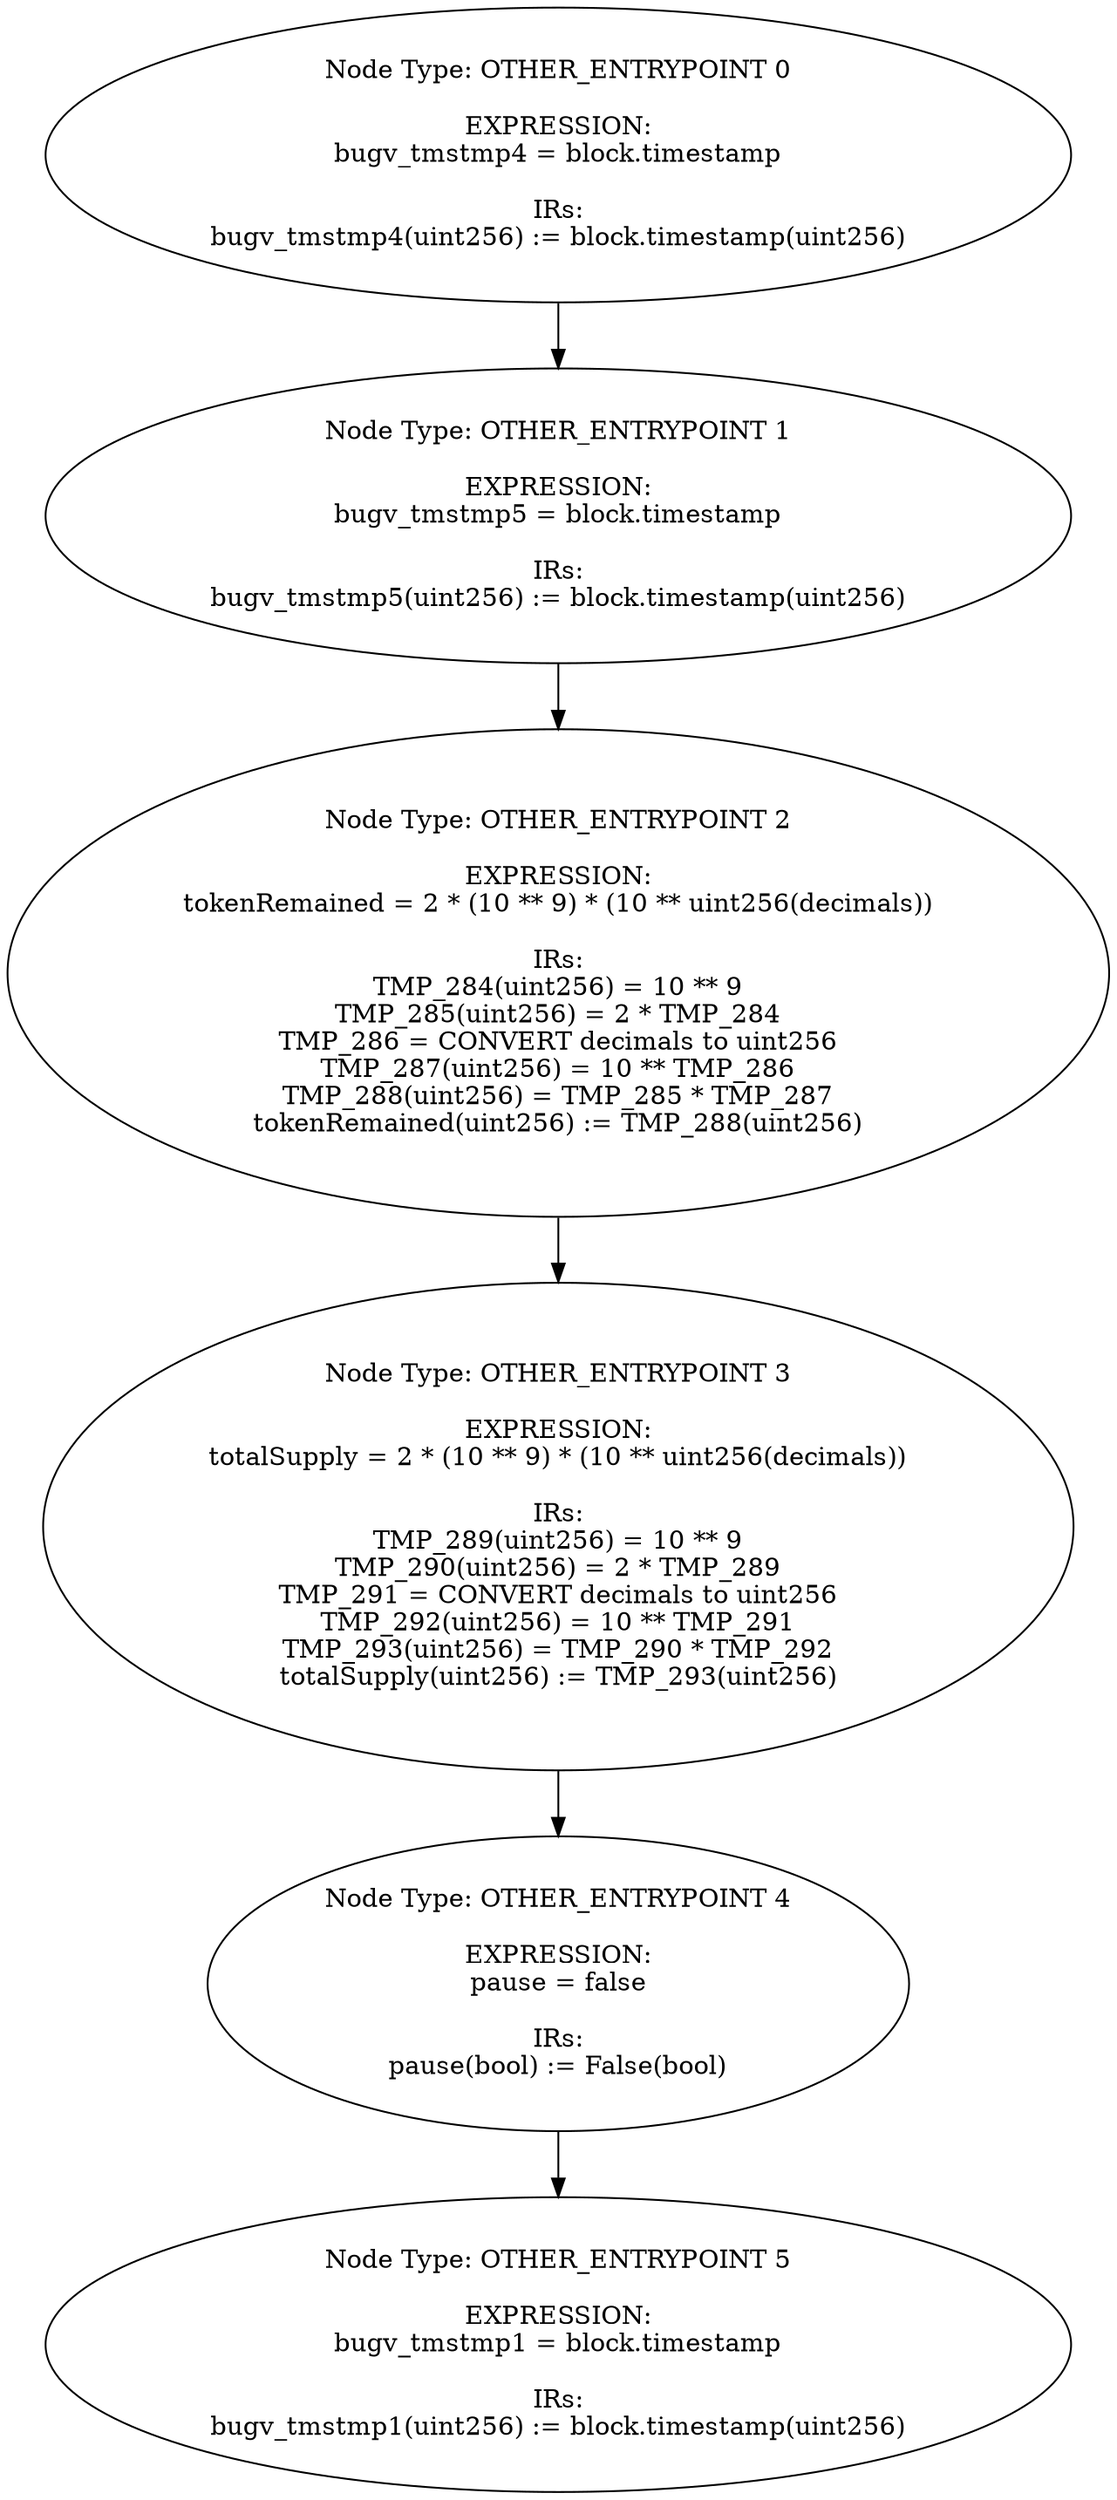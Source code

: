 digraph{
0[label="Node Type: OTHER_ENTRYPOINT 0

EXPRESSION:
bugv_tmstmp4 = block.timestamp

IRs:
bugv_tmstmp4(uint256) := block.timestamp(uint256)"];
0->1;
1[label="Node Type: OTHER_ENTRYPOINT 1

EXPRESSION:
bugv_tmstmp5 = block.timestamp

IRs:
bugv_tmstmp5(uint256) := block.timestamp(uint256)"];
1->2;
2[label="Node Type: OTHER_ENTRYPOINT 2

EXPRESSION:
tokenRemained = 2 * (10 ** 9) * (10 ** uint256(decimals))

IRs:
TMP_284(uint256) = 10 ** 9
TMP_285(uint256) = 2 * TMP_284
TMP_286 = CONVERT decimals to uint256
TMP_287(uint256) = 10 ** TMP_286
TMP_288(uint256) = TMP_285 * TMP_287
tokenRemained(uint256) := TMP_288(uint256)"];
2->3;
3[label="Node Type: OTHER_ENTRYPOINT 3

EXPRESSION:
totalSupply = 2 * (10 ** 9) * (10 ** uint256(decimals))

IRs:
TMP_289(uint256) = 10 ** 9
TMP_290(uint256) = 2 * TMP_289
TMP_291 = CONVERT decimals to uint256
TMP_292(uint256) = 10 ** TMP_291
TMP_293(uint256) = TMP_290 * TMP_292
totalSupply(uint256) := TMP_293(uint256)"];
3->4;
4[label="Node Type: OTHER_ENTRYPOINT 4

EXPRESSION:
pause = false

IRs:
pause(bool) := False(bool)"];
4->5;
5[label="Node Type: OTHER_ENTRYPOINT 5

EXPRESSION:
bugv_tmstmp1 = block.timestamp

IRs:
bugv_tmstmp1(uint256) := block.timestamp(uint256)"];
}
